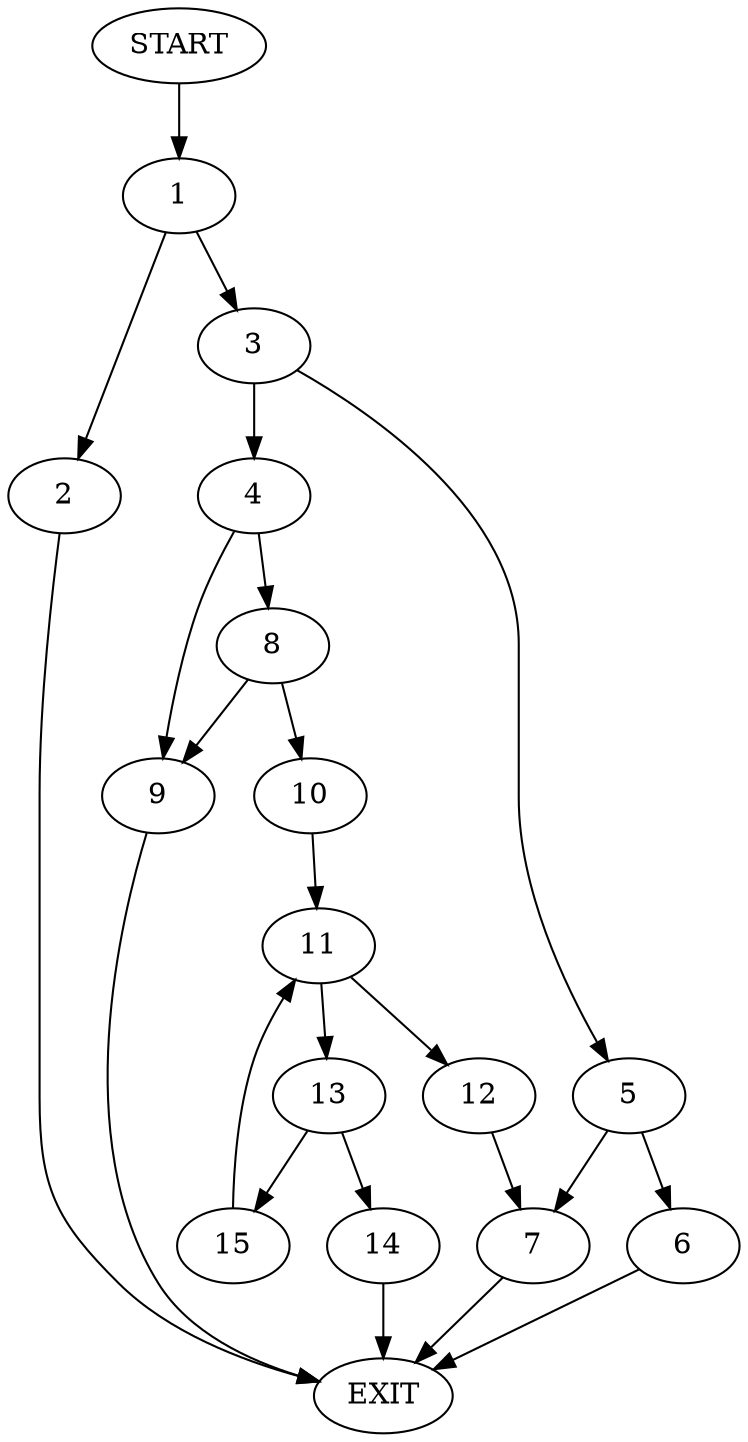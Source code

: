 digraph {
0 [label="START"]
16 [label="EXIT"]
0 -> 1
1 -> 2
1 -> 3
3 -> 4
3 -> 5
2 -> 16
5 -> 6
5 -> 7
4 -> 8
4 -> 9
8 -> 10
8 -> 9
9 -> 16
10 -> 11
11 -> 12
11 -> 13
13 -> 14
13 -> 15
12 -> 7
14 -> 16
15 -> 11
7 -> 16
6 -> 16
}

